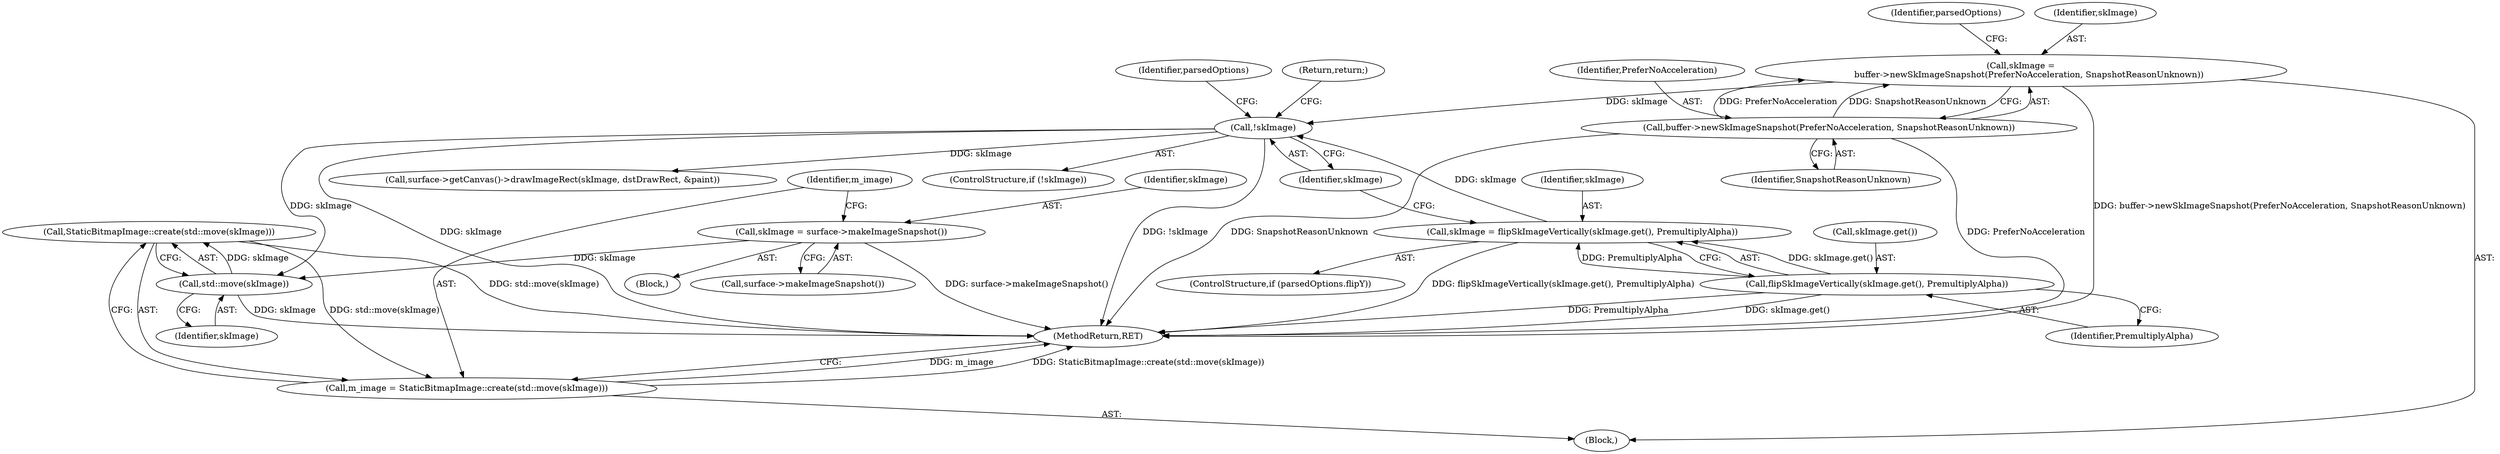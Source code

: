 digraph "0_Chrome_d59a4441697f6253e7dc3f7ae5caad6e5fd2c778@API" {
"1000591" [label="(Call,StaticBitmapImage::create(std::move(skImage)))"];
"1000592" [label="(Call,std::move(skImage))"];
"1000586" [label="(Call,skImage = surface->makeImageSnapshot())"];
"1000544" [label="(Call,!skImage)"];
"1000529" [label="(Call,skImage =\n      buffer->newSkImageSnapshot(PreferNoAcceleration, SnapshotReasonUnknown))"];
"1000531" [label="(Call,buffer->newSkImageSnapshot(PreferNoAcceleration, SnapshotReasonUnknown))"];
"1000538" [label="(Call,skImage = flipSkImageVertically(skImage.get(), PremultiplyAlpha))"];
"1000540" [label="(Call,flipSkImageVertically(skImage.get(), PremultiplyAlpha))"];
"1000589" [label="(Call,m_image = StaticBitmapImage::create(std::move(skImage)))"];
"1000586" [label="(Call,skImage = surface->makeImageSnapshot())"];
"1000589" [label="(Call,m_image = StaticBitmapImage::create(std::move(skImage)))"];
"1000590" [label="(Identifier,m_image)"];
"1000532" [label="(Identifier,PreferNoAcceleration)"];
"1000581" [label="(Call,surface->getCanvas()->drawImageRect(skImage, dstDrawRect, &paint))"];
"1000542" [label="(Identifier,PremultiplyAlpha)"];
"1000592" [label="(Call,std::move(skImage))"];
"1000541" [label="(Call,skImage.get())"];
"1000544" [label="(Call,!skImage)"];
"1000551" [label="(Block,)"];
"1000534" [label="(ControlStructure,if (parsedOptions.flipY))"];
"1000591" [label="(Call,StaticBitmapImage::create(std::move(skImage)))"];
"1000545" [label="(Identifier,skImage)"];
"1000536" [label="(Identifier,parsedOptions)"];
"1000546" [label="(Return,return;)"];
"1000538" [label="(Call,skImage = flipSkImageVertically(skImage.get(), PremultiplyAlpha))"];
"1000594" [label="(MethodReturn,RET)"];
"1000531" [label="(Call,buffer->newSkImageSnapshot(PreferNoAcceleration, SnapshotReasonUnknown))"];
"1000530" [label="(Identifier,skImage)"];
"1000543" [label="(ControlStructure,if (!skImage))"];
"1000587" [label="(Identifier,skImage)"];
"1000588" [label="(Call,surface->makeImageSnapshot())"];
"1000539" [label="(Identifier,skImage)"];
"1000549" [label="(Identifier,parsedOptions)"];
"1000104" [label="(Block,)"];
"1000533" [label="(Identifier,SnapshotReasonUnknown)"];
"1000593" [label="(Identifier,skImage)"];
"1000540" [label="(Call,flipSkImageVertically(skImage.get(), PremultiplyAlpha))"];
"1000529" [label="(Call,skImage =\n      buffer->newSkImageSnapshot(PreferNoAcceleration, SnapshotReasonUnknown))"];
"1000591" -> "1000589"  [label="AST: "];
"1000591" -> "1000592"  [label="CFG: "];
"1000592" -> "1000591"  [label="AST: "];
"1000589" -> "1000591"  [label="CFG: "];
"1000591" -> "1000594"  [label="DDG: std::move(skImage)"];
"1000591" -> "1000589"  [label="DDG: std::move(skImage)"];
"1000592" -> "1000591"  [label="DDG: skImage"];
"1000592" -> "1000593"  [label="CFG: "];
"1000593" -> "1000592"  [label="AST: "];
"1000592" -> "1000594"  [label="DDG: skImage"];
"1000586" -> "1000592"  [label="DDG: skImage"];
"1000544" -> "1000592"  [label="DDG: skImage"];
"1000586" -> "1000551"  [label="AST: "];
"1000586" -> "1000588"  [label="CFG: "];
"1000587" -> "1000586"  [label="AST: "];
"1000588" -> "1000586"  [label="AST: "];
"1000590" -> "1000586"  [label="CFG: "];
"1000586" -> "1000594"  [label="DDG: surface->makeImageSnapshot()"];
"1000544" -> "1000543"  [label="AST: "];
"1000544" -> "1000545"  [label="CFG: "];
"1000545" -> "1000544"  [label="AST: "];
"1000546" -> "1000544"  [label="CFG: "];
"1000549" -> "1000544"  [label="CFG: "];
"1000544" -> "1000594"  [label="DDG: skImage"];
"1000544" -> "1000594"  [label="DDG: !skImage"];
"1000529" -> "1000544"  [label="DDG: skImage"];
"1000538" -> "1000544"  [label="DDG: skImage"];
"1000544" -> "1000581"  [label="DDG: skImage"];
"1000529" -> "1000104"  [label="AST: "];
"1000529" -> "1000531"  [label="CFG: "];
"1000530" -> "1000529"  [label="AST: "];
"1000531" -> "1000529"  [label="AST: "];
"1000536" -> "1000529"  [label="CFG: "];
"1000529" -> "1000594"  [label="DDG: buffer->newSkImageSnapshot(PreferNoAcceleration, SnapshotReasonUnknown)"];
"1000531" -> "1000529"  [label="DDG: PreferNoAcceleration"];
"1000531" -> "1000529"  [label="DDG: SnapshotReasonUnknown"];
"1000531" -> "1000533"  [label="CFG: "];
"1000532" -> "1000531"  [label="AST: "];
"1000533" -> "1000531"  [label="AST: "];
"1000531" -> "1000594"  [label="DDG: SnapshotReasonUnknown"];
"1000531" -> "1000594"  [label="DDG: PreferNoAcceleration"];
"1000538" -> "1000534"  [label="AST: "];
"1000538" -> "1000540"  [label="CFG: "];
"1000539" -> "1000538"  [label="AST: "];
"1000540" -> "1000538"  [label="AST: "];
"1000545" -> "1000538"  [label="CFG: "];
"1000538" -> "1000594"  [label="DDG: flipSkImageVertically(skImage.get(), PremultiplyAlpha)"];
"1000540" -> "1000538"  [label="DDG: skImage.get()"];
"1000540" -> "1000538"  [label="DDG: PremultiplyAlpha"];
"1000540" -> "1000542"  [label="CFG: "];
"1000541" -> "1000540"  [label="AST: "];
"1000542" -> "1000540"  [label="AST: "];
"1000540" -> "1000594"  [label="DDG: PremultiplyAlpha"];
"1000540" -> "1000594"  [label="DDG: skImage.get()"];
"1000589" -> "1000104"  [label="AST: "];
"1000590" -> "1000589"  [label="AST: "];
"1000594" -> "1000589"  [label="CFG: "];
"1000589" -> "1000594"  [label="DDG: m_image"];
"1000589" -> "1000594"  [label="DDG: StaticBitmapImage::create(std::move(skImage))"];
}
